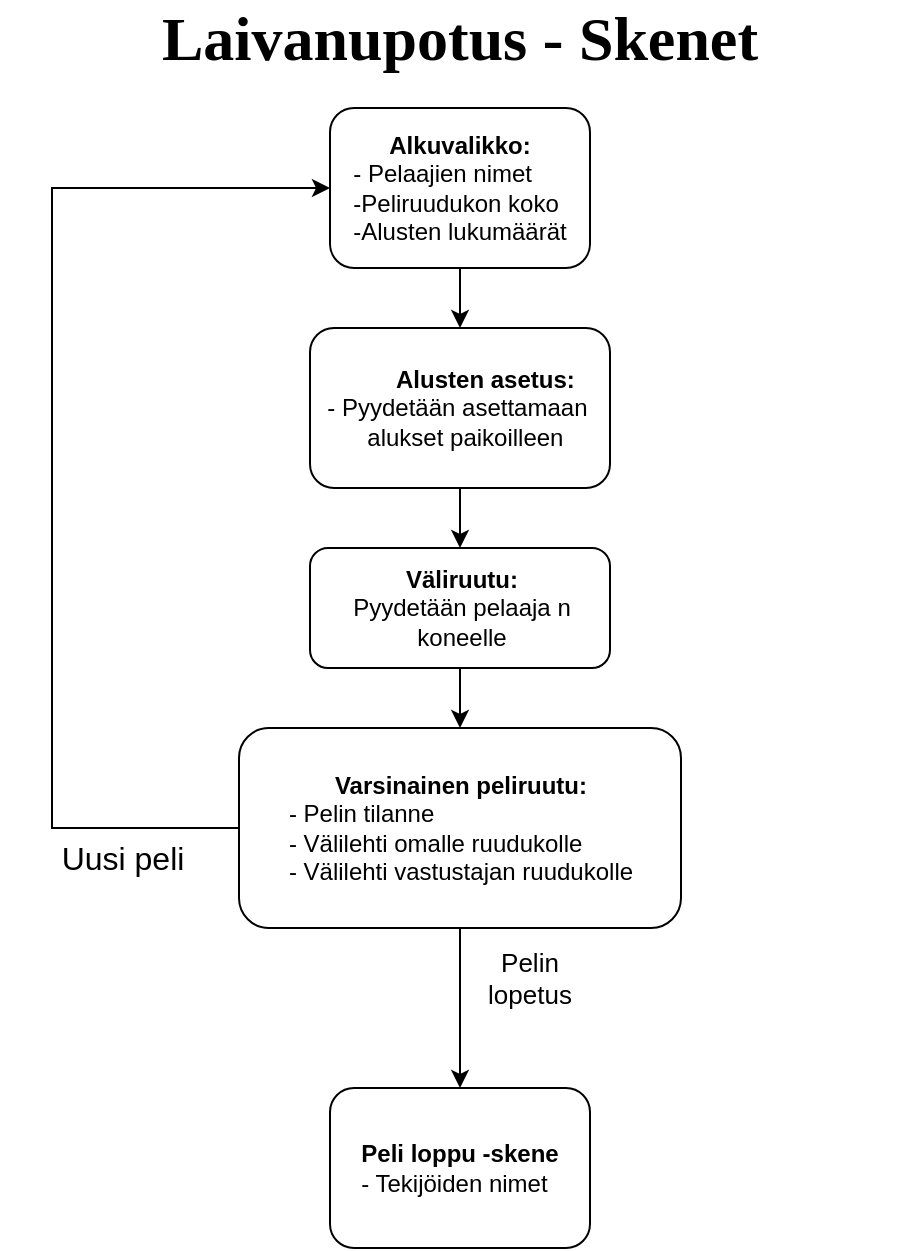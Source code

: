 <mxfile version="16.5.3" type="device"><diagram id="C5RBs43oDa-KdzZeNtuy" name="Page-1"><mxGraphModel dx="1002" dy="753" grid="1" gridSize="10" guides="1" tooltips="1" connect="1" arrows="1" fold="1" page="1" pageScale="1" pageWidth="827" pageHeight="1169" math="0" shadow="0"><root><mxCell id="WIyWlLk6GJQsqaUBKTNV-0"/><mxCell id="WIyWlLk6GJQsqaUBKTNV-1" parent="WIyWlLk6GJQsqaUBKTNV-0"/><mxCell id="Jx3_o5_WtLmwQBxyvkJ3-0" style="edgeStyle=orthogonalEdgeStyle;rounded=0;orthogonalLoop=1;jettySize=auto;html=1;exitX=0.5;exitY=1;exitDx=0;exitDy=0;entryX=0.5;entryY=0;entryDx=0;entryDy=0;" edge="1" parent="WIyWlLk6GJQsqaUBKTNV-1" source="WIyWlLk6GJQsqaUBKTNV-3" target="Jx3_o5_WtLmwQBxyvkJ3-1"><mxGeometry relative="1" as="geometry"><mxPoint x="280" y="120" as="targetPoint"/></mxGeometry></mxCell><mxCell id="WIyWlLk6GJQsqaUBKTNV-3" value="&lt;b&gt;Alkuvalikko:&lt;/b&gt;&lt;br&gt;&lt;div style=&quot;text-align: left&quot;&gt;&lt;span&gt;- Pelaajien nimet&lt;/span&gt;&lt;/div&gt;&lt;div style=&quot;text-align: left&quot;&gt;&lt;span&gt;-Peliruudukon koko&lt;/span&gt;&lt;/div&gt;&lt;div style=&quot;text-align: left&quot;&gt;&lt;span&gt;-Alusten lukumäärät&lt;/span&gt;&lt;/div&gt;" style="rounded=1;whiteSpace=wrap;html=1;fontSize=12;glass=0;strokeWidth=1;shadow=0;" parent="WIyWlLk6GJQsqaUBKTNV-1" vertex="1"><mxGeometry x="349" y="80" width="130" height="80" as="geometry"/></mxCell><mxCell id="Jx3_o5_WtLmwQBxyvkJ3-7" style="edgeStyle=orthogonalEdgeStyle;rounded=0;orthogonalLoop=1;jettySize=auto;html=1;fontFamily=Helvetica;fontSize=32;" edge="1" parent="WIyWlLk6GJQsqaUBKTNV-1" source="Jx3_o5_WtLmwQBxyvkJ3-1" target="Jx3_o5_WtLmwQBxyvkJ3-4"><mxGeometry relative="1" as="geometry"/></mxCell><mxCell id="Jx3_o5_WtLmwQBxyvkJ3-1" value="&lt;div style=&quot;text-align: center&quot;&gt;&lt;b&gt;Alusten asetus:&lt;/b&gt;&lt;/div&gt;&amp;nbsp; - Pyydetään&amp;nbsp;asettamaan &lt;span style=&quot;white-space: pre&quot;&gt;&#9;&lt;/span&gt;alukset paikoilleen&amp;nbsp;&lt;b&gt;&lt;br&gt;&lt;/b&gt;" style="rounded=1;whiteSpace=wrap;html=1;align=left;" vertex="1" parent="WIyWlLk6GJQsqaUBKTNV-1"><mxGeometry x="339" y="190" width="150" height="80" as="geometry"/></mxCell><mxCell id="Jx3_o5_WtLmwQBxyvkJ3-2" value="&lt;b&gt;&lt;font style=&quot;font-size: 31px&quot; face=&quot;Lucida Console&quot;&gt;Laivanupotus - Skenet&lt;/font&gt;&lt;/b&gt;" style="text;html=1;strokeColor=none;fillColor=none;align=center;verticalAlign=middle;whiteSpace=wrap;rounded=0;" vertex="1" parent="WIyWlLk6GJQsqaUBKTNV-1"><mxGeometry x="184" y="30" width="460" height="30" as="geometry"/></mxCell><mxCell id="Jx3_o5_WtLmwQBxyvkJ3-11" style="edgeStyle=orthogonalEdgeStyle;rounded=0;orthogonalLoop=1;jettySize=auto;html=1;exitX=0.5;exitY=1;exitDx=0;exitDy=0;entryX=0.5;entryY=0;entryDx=0;entryDy=0;fontFamily=Helvetica;fontSize=32;" edge="1" parent="WIyWlLk6GJQsqaUBKTNV-1" source="Jx3_o5_WtLmwQBxyvkJ3-4" target="Jx3_o5_WtLmwQBxyvkJ3-10"><mxGeometry relative="1" as="geometry"/></mxCell><mxCell id="Jx3_o5_WtLmwQBxyvkJ3-4" value="&lt;div style=&quot;text-align: center&quot;&gt;&lt;/div&gt;&lt;div style=&quot;font-weight: bold ; text-align: center&quot;&gt;Väliruutu:&lt;/div&gt;&lt;div style=&quot;text-align: center&quot;&gt;Pyydetään&amp;nbsp;&lt;span&gt;pelaaja n koneelle&lt;/span&gt;&lt;/div&gt;" style="rounded=1;whiteSpace=wrap;html=1;align=left;" vertex="1" parent="WIyWlLk6GJQsqaUBKTNV-1"><mxGeometry x="339" y="300" width="150" height="60" as="geometry"/></mxCell><mxCell id="Jx3_o5_WtLmwQBxyvkJ3-24" style="edgeStyle=orthogonalEdgeStyle;rounded=0;orthogonalLoop=1;jettySize=auto;html=1;fontFamily=Helvetica;fontSize=13;entryX=0;entryY=0.5;entryDx=0;entryDy=0;" edge="1" parent="WIyWlLk6GJQsqaUBKTNV-1" source="Jx3_o5_WtLmwQBxyvkJ3-10" target="WIyWlLk6GJQsqaUBKTNV-3"><mxGeometry relative="1" as="geometry"><mxPoint x="270" y="140" as="targetPoint"/><Array as="points"><mxPoint x="210" y="440"/><mxPoint x="210" y="120"/></Array></mxGeometry></mxCell><mxCell id="Jx3_o5_WtLmwQBxyvkJ3-25" style="edgeStyle=orthogonalEdgeStyle;rounded=0;orthogonalLoop=1;jettySize=auto;html=1;entryX=0.5;entryY=0;entryDx=0;entryDy=0;fontFamily=Helvetica;fontSize=13;" edge="1" parent="WIyWlLk6GJQsqaUBKTNV-1" source="Jx3_o5_WtLmwQBxyvkJ3-10" target="Jx3_o5_WtLmwQBxyvkJ3-13"><mxGeometry relative="1" as="geometry"/></mxCell><mxCell id="Jx3_o5_WtLmwQBxyvkJ3-10" value="&lt;div&gt;&lt;b&gt;Varsinainen peliruutu:&lt;/b&gt;&lt;/div&gt;&lt;div style=&quot;text-align: left&quot;&gt;- Pelin tilanne&lt;/div&gt;&lt;div style=&quot;text-align: left&quot;&gt;- Välilehti omalle ruudukolle&lt;/div&gt;&lt;div style=&quot;text-align: left&quot;&gt;- Välilehti vastustajan ruudukolle&lt;/div&gt;" style="rounded=1;whiteSpace=wrap;html=1;fontSize=12;glass=0;strokeWidth=1;shadow=0;" vertex="1" parent="WIyWlLk6GJQsqaUBKTNV-1"><mxGeometry x="303.5" y="390" width="221" height="100" as="geometry"/></mxCell><mxCell id="Jx3_o5_WtLmwQBxyvkJ3-13" value="&lt;b&gt;Peli loppu -skene&lt;/b&gt;&lt;br&gt;&lt;div style=&quot;text-align: left&quot;&gt;&lt;span&gt;- Tekijöiden nimet&lt;/span&gt;&lt;/div&gt;" style="rounded=1;whiteSpace=wrap;html=1;fontSize=12;glass=0;strokeWidth=1;shadow=0;" vertex="1" parent="WIyWlLk6GJQsqaUBKTNV-1"><mxGeometry x="349" y="570" width="130" height="80" as="geometry"/></mxCell><mxCell id="Jx3_o5_WtLmwQBxyvkJ3-16" value="Uusi peli" style="text;html=1;strokeColor=none;fillColor=none;align=center;verticalAlign=middle;whiteSpace=wrap;rounded=0;fontFamily=Helvetica;fontSize=16;" vertex="1" parent="WIyWlLk6GJQsqaUBKTNV-1"><mxGeometry x="200" y="440" width="91" height="30" as="geometry"/></mxCell><mxCell id="Jx3_o5_WtLmwQBxyvkJ3-26" value="Pelin lopetus" style="text;html=1;strokeColor=none;fillColor=none;align=center;verticalAlign=middle;whiteSpace=wrap;rounded=0;fontFamily=Helvetica;fontSize=13;" vertex="1" parent="WIyWlLk6GJQsqaUBKTNV-1"><mxGeometry x="419" y="500" width="60" height="30" as="geometry"/></mxCell></root></mxGraphModel></diagram></mxfile>